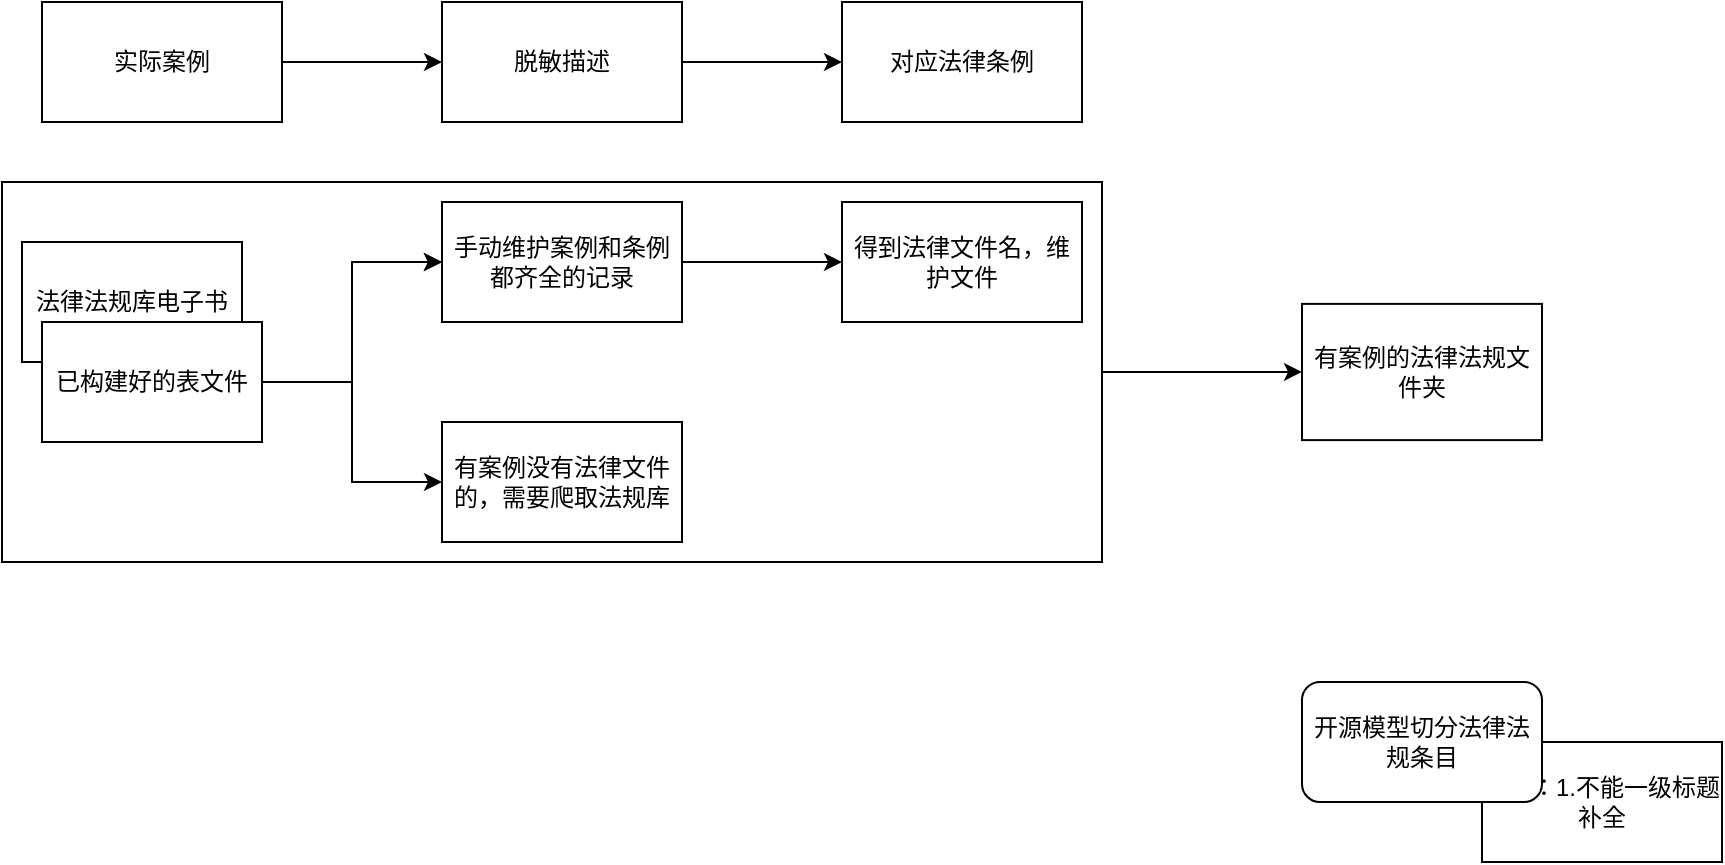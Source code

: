 <mxfile version="22.0.4" type="github">
  <diagram name="第 1 页" id="OqdhAbVPGIW0M9Jp4voK">
    <mxGraphModel dx="1426" dy="803" grid="1" gridSize="10" guides="1" tooltips="1" connect="1" arrows="1" fold="1" page="1" pageScale="1" pageWidth="827" pageHeight="1169" math="0" shadow="0">
      <root>
        <mxCell id="0" />
        <mxCell id="1" parent="0" />
        <mxCell id="bVBkqluuAgwMRuoEYlJW-1" value="法律法规库电子书" style="rounded=0;whiteSpace=wrap;html=1;" vertex="1" parent="1">
          <mxGeometry x="170" y="150" width="110" height="60" as="geometry" />
        </mxCell>
        <mxCell id="bVBkqluuAgwMRuoEYlJW-9" value="" style="edgeStyle=orthogonalEdgeStyle;rounded=0;orthogonalLoop=1;jettySize=auto;html=1;" edge="1" parent="1" source="bVBkqluuAgwMRuoEYlJW-2" target="bVBkqluuAgwMRuoEYlJW-8">
          <mxGeometry relative="1" as="geometry" />
        </mxCell>
        <mxCell id="bVBkqluuAgwMRuoEYlJW-12" value="" style="edgeStyle=orthogonalEdgeStyle;rounded=0;orthogonalLoop=1;jettySize=auto;html=1;" edge="1" parent="1" source="bVBkqluuAgwMRuoEYlJW-2" target="bVBkqluuAgwMRuoEYlJW-8">
          <mxGeometry relative="1" as="geometry" />
        </mxCell>
        <mxCell id="bVBkqluuAgwMRuoEYlJW-14" style="edgeStyle=orthogonalEdgeStyle;rounded=0;orthogonalLoop=1;jettySize=auto;html=1;entryX=0;entryY=0.5;entryDx=0;entryDy=0;" edge="1" parent="1" source="bVBkqluuAgwMRuoEYlJW-2" target="bVBkqluuAgwMRuoEYlJW-13">
          <mxGeometry relative="1" as="geometry" />
        </mxCell>
        <mxCell id="bVBkqluuAgwMRuoEYlJW-2" value="已构建好的表文件" style="rounded=0;whiteSpace=wrap;html=1;" vertex="1" parent="1">
          <mxGeometry x="180" y="190" width="110" height="60" as="geometry" />
        </mxCell>
        <mxCell id="bVBkqluuAgwMRuoEYlJW-5" value="" style="edgeStyle=orthogonalEdgeStyle;rounded=0;orthogonalLoop=1;jettySize=auto;html=1;" edge="1" parent="1" source="bVBkqluuAgwMRuoEYlJW-3" target="bVBkqluuAgwMRuoEYlJW-4">
          <mxGeometry relative="1" as="geometry" />
        </mxCell>
        <mxCell id="bVBkqluuAgwMRuoEYlJW-3" value="实际案例" style="rounded=0;whiteSpace=wrap;html=1;" vertex="1" parent="1">
          <mxGeometry x="180" y="30" width="120" height="60" as="geometry" />
        </mxCell>
        <mxCell id="bVBkqluuAgwMRuoEYlJW-7" value="" style="edgeStyle=orthogonalEdgeStyle;rounded=0;orthogonalLoop=1;jettySize=auto;html=1;" edge="1" parent="1" source="bVBkqluuAgwMRuoEYlJW-4" target="bVBkqluuAgwMRuoEYlJW-6">
          <mxGeometry relative="1" as="geometry" />
        </mxCell>
        <mxCell id="bVBkqluuAgwMRuoEYlJW-4" value="脱敏描述" style="whiteSpace=wrap;html=1;rounded=0;" vertex="1" parent="1">
          <mxGeometry x="380" y="30" width="120" height="60" as="geometry" />
        </mxCell>
        <mxCell id="bVBkqluuAgwMRuoEYlJW-6" value="对应法律条例" style="whiteSpace=wrap;html=1;rounded=0;" vertex="1" parent="1">
          <mxGeometry x="580" y="30" width="120" height="60" as="geometry" />
        </mxCell>
        <mxCell id="bVBkqluuAgwMRuoEYlJW-11" value="" style="edgeStyle=orthogonalEdgeStyle;rounded=0;orthogonalLoop=1;jettySize=auto;html=1;" edge="1" parent="1" source="bVBkqluuAgwMRuoEYlJW-8" target="bVBkqluuAgwMRuoEYlJW-10">
          <mxGeometry relative="1" as="geometry" />
        </mxCell>
        <mxCell id="bVBkqluuAgwMRuoEYlJW-8" value="手动维护案例和条例都齐全的记录" style="whiteSpace=wrap;html=1;rounded=0;" vertex="1" parent="1">
          <mxGeometry x="380" y="130" width="120" height="60" as="geometry" />
        </mxCell>
        <mxCell id="bVBkqluuAgwMRuoEYlJW-10" value="得到法律文件名，维护文件" style="whiteSpace=wrap;html=1;rounded=0;" vertex="1" parent="1">
          <mxGeometry x="580" y="130" width="120" height="60" as="geometry" />
        </mxCell>
        <mxCell id="bVBkqluuAgwMRuoEYlJW-13" value="有案例没有法律文件的，需要爬取法规库" style="whiteSpace=wrap;html=1;rounded=0;" vertex="1" parent="1">
          <mxGeometry x="380" y="240" width="120" height="60" as="geometry" />
        </mxCell>
        <mxCell id="bVBkqluuAgwMRuoEYlJW-17" value="" style="edgeStyle=orthogonalEdgeStyle;rounded=0;orthogonalLoop=1;jettySize=auto;html=1;" edge="1" parent="1" source="bVBkqluuAgwMRuoEYlJW-15" target="bVBkqluuAgwMRuoEYlJW-16">
          <mxGeometry relative="1" as="geometry" />
        </mxCell>
        <mxCell id="bVBkqluuAgwMRuoEYlJW-15" value="" style="rounded=0;whiteSpace=wrap;html=1;fillColor=none;" vertex="1" parent="1">
          <mxGeometry x="160" y="120" width="550" height="190" as="geometry" />
        </mxCell>
        <mxCell id="bVBkqluuAgwMRuoEYlJW-16" value="有案例的法律法规文件夹" style="whiteSpace=wrap;html=1;fillColor=none;rounded=0;" vertex="1" parent="1">
          <mxGeometry x="810" y="180.94" width="120" height="68.12" as="geometry" />
        </mxCell>
        <mxCell id="bVBkqluuAgwMRuoEYlJW-20" value="问题：1.不能一级标题补全" style="rounded=0;whiteSpace=wrap;html=1;" vertex="1" parent="1">
          <mxGeometry x="900" y="400" width="120" height="60" as="geometry" />
        </mxCell>
        <mxCell id="bVBkqluuAgwMRuoEYlJW-19" value="开源模型切分法律法规条目" style="rounded=1;whiteSpace=wrap;html=1;" vertex="1" parent="1">
          <mxGeometry x="810" y="370" width="120" height="60" as="geometry" />
        </mxCell>
      </root>
    </mxGraphModel>
  </diagram>
</mxfile>
